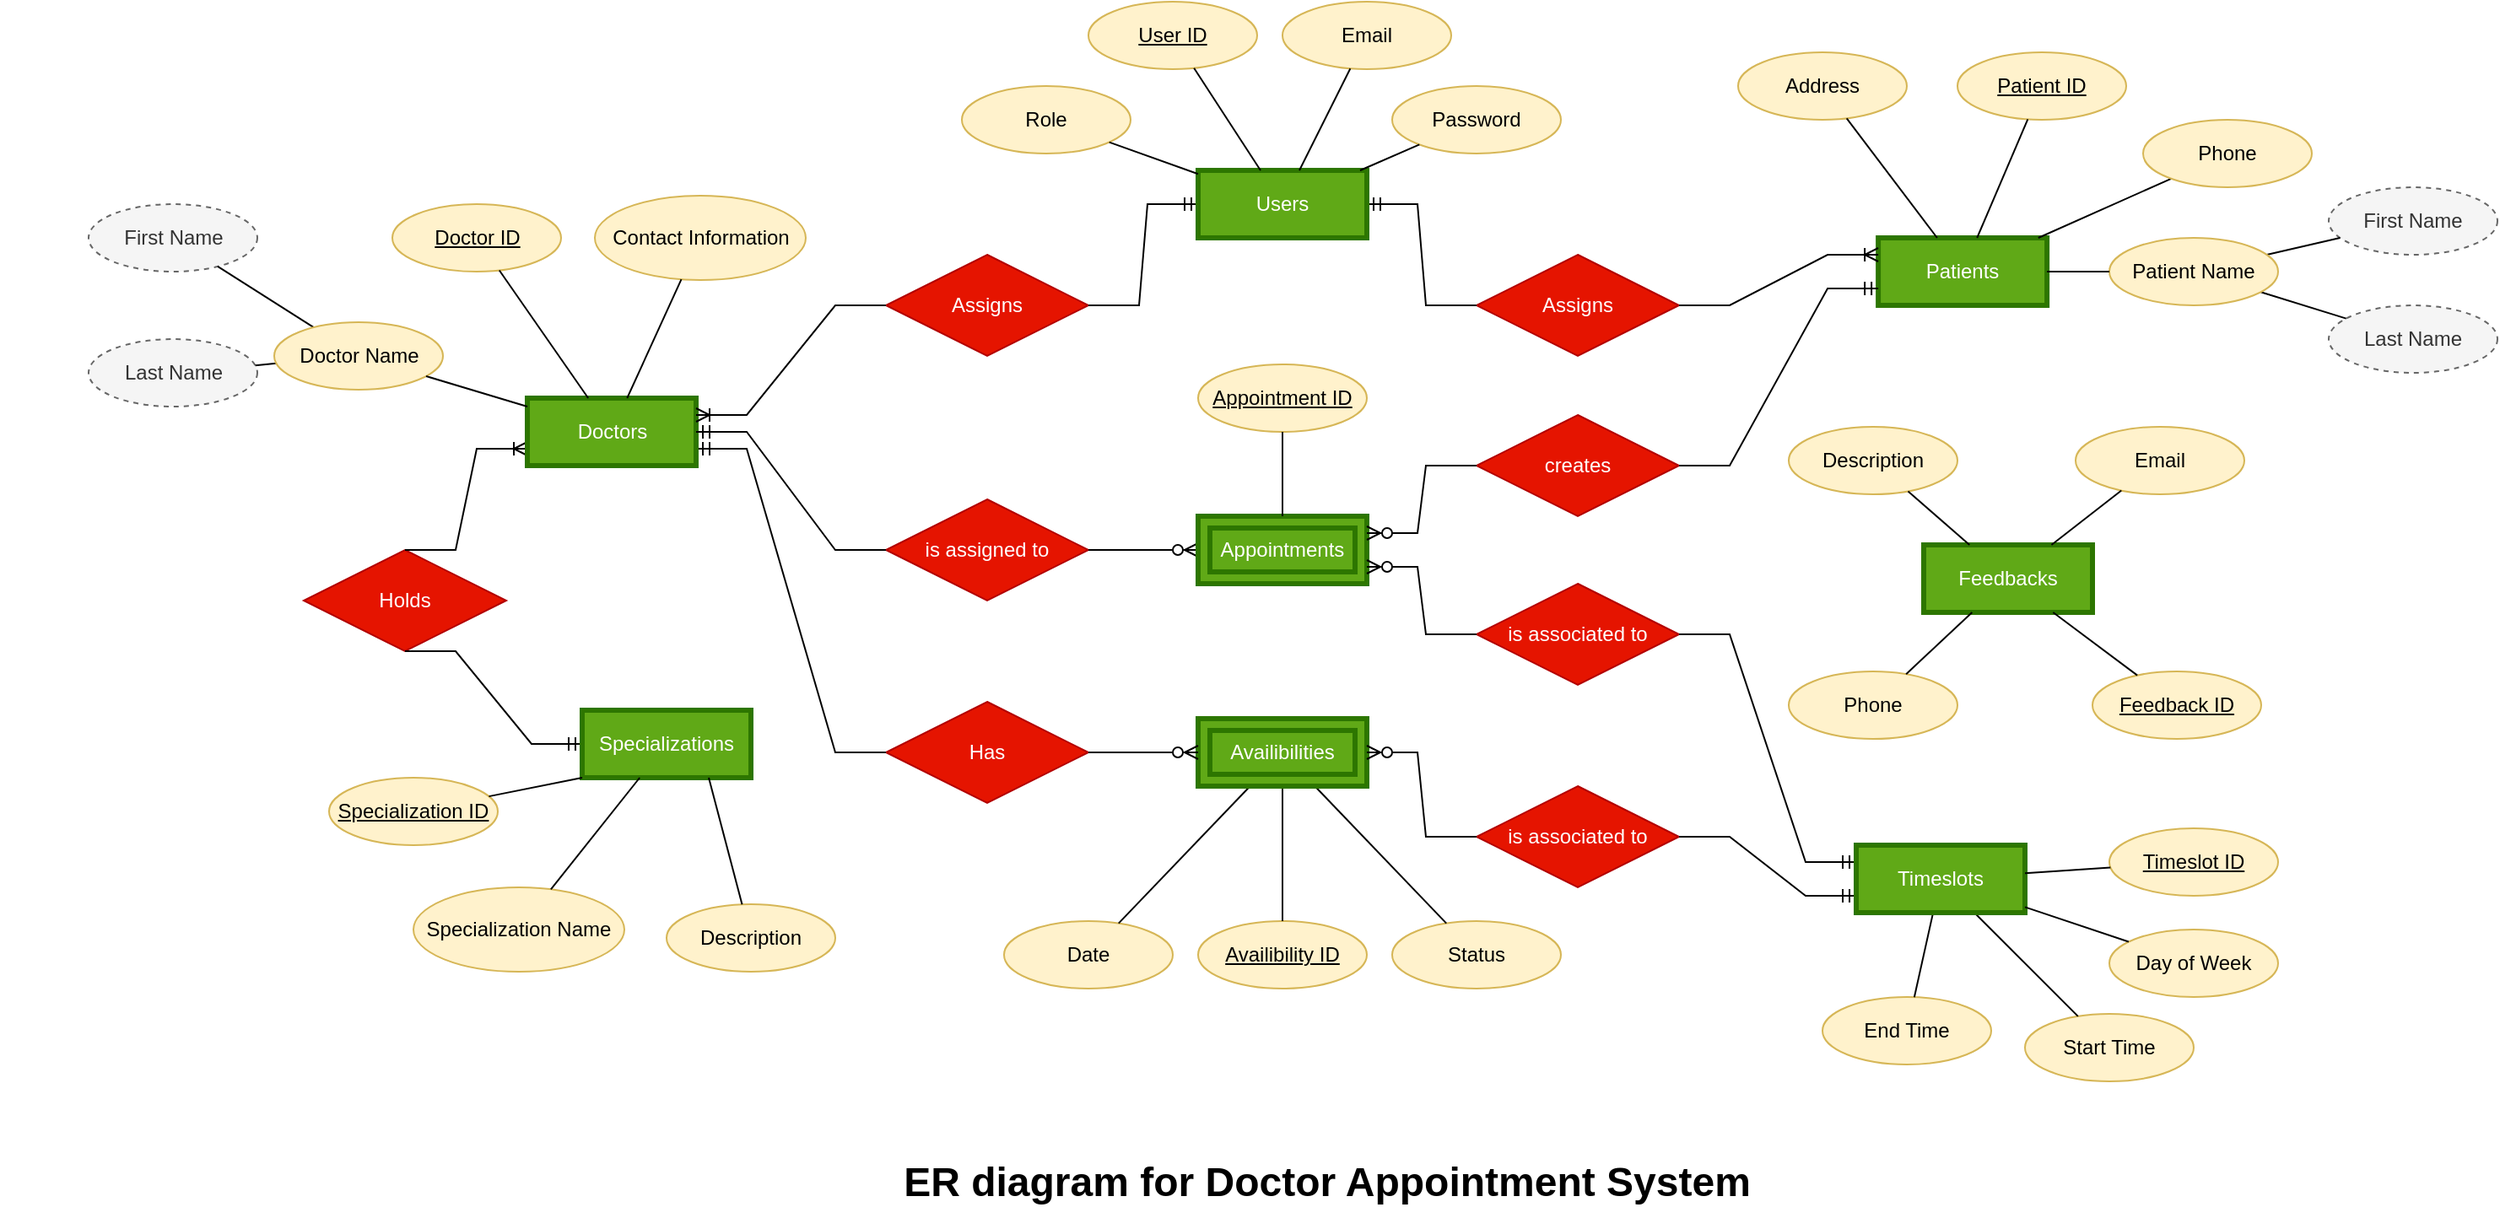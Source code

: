 <mxfile version="22.1.17" type="device">
  <diagram id="R2lEEEUBdFMjLlhIrx00" name="Page-1">
    <mxGraphModel dx="3358" dy="1300" grid="1" gridSize="10" guides="1" tooltips="1" connect="1" arrows="1" fold="1" page="1" pageScale="1" pageWidth="1100" pageHeight="850" math="0" shadow="0" extFonts="Permanent Marker^https://fonts.googleapis.com/css?family=Permanent+Marker">
      <root>
        <mxCell id="0" />
        <mxCell id="1" parent="0" />
        <mxCell id="9rpDdjOB9ZZYko7884jz-30" value="Holds" style="shape=rhombus;perimeter=rhombusPerimeter;whiteSpace=wrap;html=1;align=center;fillColor=#e51400;strokeColor=#B20000;fontColor=#ffffff;" vertex="1" parent="1">
          <mxGeometry y="405" width="120" height="60" as="geometry" />
        </mxCell>
        <mxCell id="9rpDdjOB9ZZYko7884jz-31" value="" style="edgeStyle=entityRelationEdgeStyle;fontSize=12;html=1;endArrow=ERoneToMany;rounded=0;exitX=0.5;exitY=0;exitDx=0;exitDy=0;entryX=0;entryY=0.75;entryDx=0;entryDy=0;" edge="1" parent="1" source="9rpDdjOB9ZZYko7884jz-30" target="9rpDdjOB9ZZYko7884jz-9">
          <mxGeometry width="100" height="100" relative="1" as="geometry">
            <mxPoint x="415" y="385" as="sourcePoint" />
            <mxPoint x="355" y="305" as="targetPoint" />
          </mxGeometry>
        </mxCell>
        <mxCell id="9rpDdjOB9ZZYko7884jz-32" value="" style="edgeStyle=entityRelationEdgeStyle;fontSize=12;html=1;endArrow=ERmandOne;rounded=0;exitX=0.5;exitY=1;exitDx=0;exitDy=0;" edge="1" parent="1" source="9rpDdjOB9ZZYko7884jz-30" target="9rpDdjOB9ZZYko7884jz-11">
          <mxGeometry width="100" height="100" relative="1" as="geometry">
            <mxPoint x="315" y="635" as="sourcePoint" />
            <mxPoint x="255" y="505" as="targetPoint" />
          </mxGeometry>
        </mxCell>
        <mxCell id="9rpDdjOB9ZZYko7884jz-57" value="is assigned to" style="shape=rhombus;perimeter=rhombusPerimeter;whiteSpace=wrap;html=1;align=center;fillColor=#e51400;strokeColor=#B20000;fontColor=#ffffff;" vertex="1" parent="1">
          <mxGeometry x="345" y="375" width="120" height="60" as="geometry" />
        </mxCell>
        <mxCell id="9rpDdjOB9ZZYko7884jz-59" value="" style="edgeStyle=entityRelationEdgeStyle;fontSize=12;html=1;endArrow=ERzeroToMany;endFill=1;rounded=0;" edge="1" parent="1" source="9rpDdjOB9ZZYko7884jz-57" target="9rpDdjOB9ZZYko7884jz-112">
          <mxGeometry width="100" height="100" relative="1" as="geometry">
            <mxPoint x="505" y="545" as="sourcePoint" />
            <mxPoint x="575" y="325" as="targetPoint" />
          </mxGeometry>
        </mxCell>
        <mxCell id="9rpDdjOB9ZZYko7884jz-62" value="" style="group" vertex="1" connectable="0" parent="1">
          <mxGeometry x="515" y="305" width="130" height="120" as="geometry" />
        </mxCell>
        <mxCell id="9rpDdjOB9ZZYko7884jz-112" value="Appointments" style="shape=ext;margin=3;double=1;whiteSpace=wrap;html=1;align=center;fillColor=#60a917;fontColor=#ffffff;strokeColor=#2D7600;strokeWidth=3;" vertex="1" parent="9rpDdjOB9ZZYko7884jz-62">
          <mxGeometry x="15" y="80" width="100" height="40" as="geometry" />
        </mxCell>
        <mxCell id="9rpDdjOB9ZZYko7884jz-51" value="Appointment ID" style="ellipse;whiteSpace=wrap;html=1;align=center;fontStyle=4;fillColor=#fff2cc;strokeColor=#d6b656;" vertex="1" parent="9rpDdjOB9ZZYko7884jz-62">
          <mxGeometry x="15" y="-10" width="100" height="40" as="geometry" />
        </mxCell>
        <mxCell id="9rpDdjOB9ZZYko7884jz-52" value="" style="endArrow=none;html=1;rounded=0;" edge="1" parent="9rpDdjOB9ZZYko7884jz-62" source="9rpDdjOB9ZZYko7884jz-51" target="9rpDdjOB9ZZYko7884jz-112">
          <mxGeometry relative="1" as="geometry">
            <mxPoint x="-180" y="190" as="sourcePoint" />
            <mxPoint x="72.5" y="80" as="targetPoint" />
          </mxGeometry>
        </mxCell>
        <mxCell id="9rpDdjOB9ZZYko7884jz-66" value="creates" style="shape=rhombus;perimeter=rhombusPerimeter;whiteSpace=wrap;html=1;align=center;fillColor=#e51400;strokeColor=#B20000;fontColor=#ffffff;" vertex="1" parent="1">
          <mxGeometry x="695" y="325" width="120" height="60" as="geometry" />
        </mxCell>
        <mxCell id="9rpDdjOB9ZZYko7884jz-67" value="" style="edgeStyle=entityRelationEdgeStyle;fontSize=12;html=1;endArrow=ERzeroToMany;endFill=1;rounded=0;entryX=1;entryY=0.25;entryDx=0;entryDy=0;" edge="1" parent="1" source="9rpDdjOB9ZZYko7884jz-66" target="9rpDdjOB9ZZYko7884jz-112">
          <mxGeometry width="100" height="100" relative="1" as="geometry">
            <mxPoint x="755" y="485" as="sourcePoint" />
            <mxPoint x="675" y="325" as="targetPoint" />
          </mxGeometry>
        </mxCell>
        <mxCell id="9rpDdjOB9ZZYko7884jz-69" value="is associated to" style="shape=rhombus;perimeter=rhombusPerimeter;whiteSpace=wrap;html=1;align=center;fillColor=#e51400;strokeColor=#B20000;fontColor=#ffffff;" vertex="1" parent="1">
          <mxGeometry x="695" y="425" width="120" height="60" as="geometry" />
        </mxCell>
        <mxCell id="9rpDdjOB9ZZYko7884jz-71" value="" style="edgeStyle=entityRelationEdgeStyle;fontSize=12;html=1;endArrow=ERzeroToMany;endFill=1;rounded=0;entryX=1;entryY=0.75;entryDx=0;entryDy=0;" edge="1" parent="1" source="9rpDdjOB9ZZYko7884jz-69" target="9rpDdjOB9ZZYko7884jz-112">
          <mxGeometry width="100" height="100" relative="1" as="geometry">
            <mxPoint x="515" y="535" as="sourcePoint" />
            <mxPoint x="675" y="345" as="targetPoint" />
          </mxGeometry>
        </mxCell>
        <mxCell id="9rpDdjOB9ZZYko7884jz-82" value="" style="edgeStyle=entityRelationEdgeStyle;fontSize=12;html=1;endArrow=ERmandOne;rounded=0;entryX=0;entryY=0.25;entryDx=0;entryDy=0;" edge="1" parent="1" source="9rpDdjOB9ZZYko7884jz-69" target="9rpDdjOB9ZZYko7884jz-14">
          <mxGeometry width="100" height="100" relative="1" as="geometry">
            <mxPoint x="665" y="685" as="sourcePoint" />
            <mxPoint x="765" y="585" as="targetPoint" />
          </mxGeometry>
        </mxCell>
        <mxCell id="9rpDdjOB9ZZYko7884jz-83" value="is associated to" style="shape=rhombus;perimeter=rhombusPerimeter;whiteSpace=wrap;html=1;align=center;fillColor=#e51400;strokeColor=#B20000;fontColor=#ffffff;" vertex="1" parent="1">
          <mxGeometry x="695" y="545" width="120" height="60" as="geometry" />
        </mxCell>
        <mxCell id="9rpDdjOB9ZZYko7884jz-85" value="" style="edgeStyle=entityRelationEdgeStyle;fontSize=12;html=1;endArrow=ERmandOne;rounded=0;entryX=0;entryY=0.75;entryDx=0;entryDy=0;" edge="1" parent="1" source="9rpDdjOB9ZZYko7884jz-83" target="9rpDdjOB9ZZYko7884jz-14">
          <mxGeometry width="100" height="100" relative="1" as="geometry">
            <mxPoint x="755" y="745" as="sourcePoint" />
            <mxPoint x="855" y="645" as="targetPoint" />
          </mxGeometry>
        </mxCell>
        <mxCell id="9rpDdjOB9ZZYko7884jz-95" value="Has" style="shape=rhombus;perimeter=rhombusPerimeter;whiteSpace=wrap;html=1;align=center;fillColor=#e51400;strokeColor=#B20000;fontColor=#ffffff;" vertex="1" parent="1">
          <mxGeometry x="345" y="495" width="120" height="60" as="geometry" />
        </mxCell>
        <mxCell id="9rpDdjOB9ZZYko7884jz-96" value="" style="edgeStyle=entityRelationEdgeStyle;fontSize=12;html=1;endArrow=ERmandOne;rounded=0;entryX=1;entryY=0.75;entryDx=0;entryDy=0;" edge="1" parent="1" source="9rpDdjOB9ZZYko7884jz-95" target="9rpDdjOB9ZZYko7884jz-9">
          <mxGeometry width="100" height="100" relative="1" as="geometry">
            <mxPoint x="215" y="525" as="sourcePoint" />
            <mxPoint x="315" y="425" as="targetPoint" />
          </mxGeometry>
        </mxCell>
        <mxCell id="9rpDdjOB9ZZYko7884jz-121" value="" style="group" vertex="1" connectable="0" parent="1">
          <mxGeometry x="-180" y="195" width="477.5" height="170" as="geometry" />
        </mxCell>
        <mxCell id="9rpDdjOB9ZZYko7884jz-98" value="First Name" style="ellipse;whiteSpace=wrap;html=1;align=center;dashed=1;fillColor=#f5f5f5;strokeColor=#666666;fontColor=#333333;" vertex="1" parent="9rpDdjOB9ZZYko7884jz-121">
          <mxGeometry x="52.5" y="5" width="100" height="40" as="geometry" />
        </mxCell>
        <mxCell id="9rpDdjOB9ZZYko7884jz-99" value="Last Name" style="ellipse;whiteSpace=wrap;html=1;align=center;dashed=1;fillColor=#f5f5f5;strokeColor=#666666;fontColor=#333333;" vertex="1" parent="9rpDdjOB9ZZYko7884jz-121">
          <mxGeometry x="52.5" y="85" width="100" height="40" as="geometry" />
        </mxCell>
        <mxCell id="9rpDdjOB9ZZYko7884jz-100" value="" style="endArrow=none;html=1;rounded=0;" edge="1" parent="9rpDdjOB9ZZYko7884jz-121" source="9rpDdjOB9ZZYko7884jz-99" target="9rpDdjOB9ZZYko7884jz-17">
          <mxGeometry relative="1" as="geometry">
            <mxPoint x="20" y="230" as="sourcePoint" />
            <mxPoint x="180" y="230" as="targetPoint" />
          </mxGeometry>
        </mxCell>
        <mxCell id="9rpDdjOB9ZZYko7884jz-101" value="" style="endArrow=none;html=1;rounded=0;" edge="1" parent="9rpDdjOB9ZZYko7884jz-121" source="9rpDdjOB9ZZYko7884jz-98" target="9rpDdjOB9ZZYko7884jz-17">
          <mxGeometry relative="1" as="geometry">
            <mxPoint x="20" y="260" as="sourcePoint" />
            <mxPoint x="180" y="260" as="targetPoint" />
          </mxGeometry>
        </mxCell>
        <mxCell id="9rpDdjOB9ZZYko7884jz-9" value="Doctors" style="whiteSpace=wrap;html=1;align=center;fillColor=#60a917;strokeColor=#2D7600;fontColor=#ffffff;strokeWidth=3;perimeterSpacing=0;glass=0;rounded=0;shadow=0;" vertex="1" parent="9rpDdjOB9ZZYko7884jz-121">
          <mxGeometry x="312.5" y="120" width="100" height="40" as="geometry" />
        </mxCell>
        <mxCell id="9rpDdjOB9ZZYko7884jz-16" value="Doctor ID" style="ellipse;whiteSpace=wrap;html=1;align=center;fontStyle=4;fillColor=#fff2cc;strokeColor=#d6b656;" vertex="1" parent="9rpDdjOB9ZZYko7884jz-121">
          <mxGeometry x="232.5" y="5" width="100" height="40" as="geometry" />
        </mxCell>
        <mxCell id="9rpDdjOB9ZZYko7884jz-17" value="Doctor Name" style="ellipse;whiteSpace=wrap;html=1;align=center;fillColor=#fff2cc;strokeColor=#d6b656;" vertex="1" parent="9rpDdjOB9ZZYko7884jz-121">
          <mxGeometry x="162.5" y="75" width="100" height="40" as="geometry" />
        </mxCell>
        <mxCell id="9rpDdjOB9ZZYko7884jz-18" value="Contact Information" style="ellipse;whiteSpace=wrap;html=1;align=center;fillColor=#fff2cc;strokeColor=#d6b656;" vertex="1" parent="9rpDdjOB9ZZYko7884jz-121">
          <mxGeometry x="352.5" width="125" height="50" as="geometry" />
        </mxCell>
        <mxCell id="9rpDdjOB9ZZYko7884jz-38" value="" style="endArrow=none;html=1;rounded=0;" edge="1" parent="9rpDdjOB9ZZYko7884jz-121" source="9rpDdjOB9ZZYko7884jz-9" target="9rpDdjOB9ZZYko7884jz-16">
          <mxGeometry relative="1" as="geometry">
            <mxPoint x="352.5" y="90" as="sourcePoint" />
            <mxPoint x="512.5" y="90" as="targetPoint" />
          </mxGeometry>
        </mxCell>
        <mxCell id="9rpDdjOB9ZZYko7884jz-39" value="" style="endArrow=none;html=1;rounded=0;" edge="1" parent="9rpDdjOB9ZZYko7884jz-121" source="9rpDdjOB9ZZYko7884jz-9" target="9rpDdjOB9ZZYko7884jz-18">
          <mxGeometry relative="1" as="geometry">
            <mxPoint x="412.5" y="100" as="sourcePoint" />
            <mxPoint x="572.5" y="100" as="targetPoint" />
          </mxGeometry>
        </mxCell>
        <mxCell id="9rpDdjOB9ZZYko7884jz-42" value="" style="endArrow=none;html=1;rounded=0;" edge="1" parent="9rpDdjOB9ZZYko7884jz-121" source="9rpDdjOB9ZZYko7884jz-17" target="9rpDdjOB9ZZYko7884jz-9">
          <mxGeometry relative="1" as="geometry">
            <mxPoint x="282.5" y="240" as="sourcePoint" />
            <mxPoint x="442.5" y="240" as="targetPoint" />
          </mxGeometry>
        </mxCell>
        <mxCell id="9rpDdjOB9ZZYko7884jz-58" value="" style="edgeStyle=entityRelationEdgeStyle;fontSize=12;html=1;endArrow=ERmandOne;rounded=0;entryX=1;entryY=0.5;entryDx=0;entryDy=0;" edge="1" parent="1" source="9rpDdjOB9ZZYko7884jz-57" target="9rpDdjOB9ZZYko7884jz-9">
          <mxGeometry width="100" height="100" relative="1" as="geometry">
            <mxPoint x="680" y="275" as="sourcePoint" />
            <mxPoint x="555" y="275" as="targetPoint" />
          </mxGeometry>
        </mxCell>
        <mxCell id="9rpDdjOB9ZZYko7884jz-122" value="" style="group" vertex="1" connectable="0" parent="1">
          <mxGeometry x="15" y="500" width="300" height="155" as="geometry" />
        </mxCell>
        <mxCell id="9rpDdjOB9ZZYko7884jz-11" value="Specializations" style="whiteSpace=wrap;html=1;align=center;fillColor=#60a917;fontColor=#ffffff;strokeColor=#2D7600;strokeWidth=3;" vertex="1" parent="9rpDdjOB9ZZYko7884jz-122">
          <mxGeometry x="150" width="100" height="40" as="geometry" />
        </mxCell>
        <mxCell id="9rpDdjOB9ZZYko7884jz-20" value="Specialization ID" style="ellipse;whiteSpace=wrap;html=1;align=center;fontStyle=4;fillColor=#fff2cc;strokeColor=#d6b656;" vertex="1" parent="9rpDdjOB9ZZYko7884jz-122">
          <mxGeometry y="40" width="100" height="40" as="geometry" />
        </mxCell>
        <mxCell id="9rpDdjOB9ZZYko7884jz-21" value="Specialization Name" style="ellipse;whiteSpace=wrap;html=1;align=center;fillColor=#fff2cc;strokeColor=#d6b656;" vertex="1" parent="9rpDdjOB9ZZYko7884jz-122">
          <mxGeometry x="50" y="105" width="125" height="50" as="geometry" />
        </mxCell>
        <mxCell id="9rpDdjOB9ZZYko7884jz-22" value="Description" style="ellipse;whiteSpace=wrap;html=1;align=center;fillColor=#fff2cc;strokeColor=#d6b656;" vertex="1" parent="9rpDdjOB9ZZYko7884jz-122">
          <mxGeometry x="200" y="115" width="100" height="40" as="geometry" />
        </mxCell>
        <mxCell id="9rpDdjOB9ZZYko7884jz-33" value="" style="endArrow=none;html=1;rounded=0;entryX=0;entryY=1;entryDx=0;entryDy=0;" edge="1" parent="9rpDdjOB9ZZYko7884jz-122" source="9rpDdjOB9ZZYko7884jz-20" target="9rpDdjOB9ZZYko7884jz-11">
          <mxGeometry relative="1" as="geometry">
            <mxPoint x="-20" y="-60" as="sourcePoint" />
            <mxPoint x="140" y="-60" as="targetPoint" />
          </mxGeometry>
        </mxCell>
        <mxCell id="9rpDdjOB9ZZYko7884jz-34" value="" style="endArrow=none;html=1;rounded=0;" edge="1" parent="9rpDdjOB9ZZYko7884jz-122" source="9rpDdjOB9ZZYko7884jz-11" target="9rpDdjOB9ZZYko7884jz-21">
          <mxGeometry relative="1" as="geometry">
            <mxPoint x="180" y="70" as="sourcePoint" />
            <mxPoint x="340" y="70" as="targetPoint" />
          </mxGeometry>
        </mxCell>
        <mxCell id="9rpDdjOB9ZZYko7884jz-36" value="" style="endArrow=none;html=1;rounded=0;exitX=0.75;exitY=1;exitDx=0;exitDy=0;" edge="1" parent="9rpDdjOB9ZZYko7884jz-122" source="9rpDdjOB9ZZYko7884jz-11" target="9rpDdjOB9ZZYko7884jz-22">
          <mxGeometry relative="1" as="geometry">
            <mxPoint x="250" y="80" as="sourcePoint" />
            <mxPoint x="410" y="80" as="targetPoint" />
          </mxGeometry>
        </mxCell>
        <mxCell id="9rpDdjOB9ZZYko7884jz-123" value="" style="group" vertex="1" connectable="0" parent="1">
          <mxGeometry x="415" y="505" width="330" height="160" as="geometry" />
        </mxCell>
        <mxCell id="9rpDdjOB9ZZYko7884jz-119" value="" style="group" vertex="1" connectable="0" parent="9rpDdjOB9ZZYko7884jz-123">
          <mxGeometry width="330" height="160" as="geometry" />
        </mxCell>
        <mxCell id="9rpDdjOB9ZZYko7884jz-86" value="Availibility ID" style="ellipse;whiteSpace=wrap;html=1;align=center;fontStyle=4;fillColor=#fff2cc;strokeColor=#d6b656;" vertex="1" parent="9rpDdjOB9ZZYko7884jz-119">
          <mxGeometry x="115" y="120" width="100" height="40" as="geometry" />
        </mxCell>
        <mxCell id="9rpDdjOB9ZZYko7884jz-87" value="Date" style="ellipse;whiteSpace=wrap;html=1;align=center;fillColor=#fff2cc;strokeColor=#d6b656;" vertex="1" parent="9rpDdjOB9ZZYko7884jz-119">
          <mxGeometry y="120" width="100" height="40" as="geometry" />
        </mxCell>
        <mxCell id="9rpDdjOB9ZZYko7884jz-88" value="Status" style="ellipse;whiteSpace=wrap;html=1;align=center;fillColor=#fff2cc;strokeColor=#d6b656;" vertex="1" parent="9rpDdjOB9ZZYko7884jz-119">
          <mxGeometry x="230" y="120" width="100" height="40" as="geometry" />
        </mxCell>
        <mxCell id="9rpDdjOB9ZZYko7884jz-90" value="" style="endArrow=none;html=1;rounded=0;" edge="1" parent="9rpDdjOB9ZZYko7884jz-119" source="9rpDdjOB9ZZYko7884jz-110" target="9rpDdjOB9ZZYko7884jz-86">
          <mxGeometry relative="1" as="geometry">
            <mxPoint x="165" y="140" as="sourcePoint" />
            <mxPoint x="90" y="230" as="targetPoint" />
          </mxGeometry>
        </mxCell>
        <mxCell id="9rpDdjOB9ZZYko7884jz-91" value="" style="endArrow=none;html=1;rounded=0;" edge="1" parent="9rpDdjOB9ZZYko7884jz-119" source="9rpDdjOB9ZZYko7884jz-110" target="9rpDdjOB9ZZYko7884jz-87">
          <mxGeometry relative="1" as="geometry">
            <mxPoint x="147.308" y="140" as="sourcePoint" />
            <mxPoint x="130" y="240" as="targetPoint" />
          </mxGeometry>
        </mxCell>
        <mxCell id="9rpDdjOB9ZZYko7884jz-92" value="" style="endArrow=none;html=1;rounded=0;" edge="1" parent="9rpDdjOB9ZZYko7884jz-119" source="9rpDdjOB9ZZYko7884jz-110" target="9rpDdjOB9ZZYko7884jz-88">
          <mxGeometry relative="1" as="geometry">
            <mxPoint x="182.692" y="140" as="sourcePoint" />
            <mxPoint x="110" y="230" as="targetPoint" />
          </mxGeometry>
        </mxCell>
        <mxCell id="9rpDdjOB9ZZYko7884jz-110" value="Availibilities" style="shape=ext;margin=3;double=1;whiteSpace=wrap;html=1;align=center;fillColor=#60a917;fontColor=#ffffff;strokeColor=#2D7600;strokeWidth=3;" vertex="1" parent="9rpDdjOB9ZZYko7884jz-119">
          <mxGeometry x="115" width="100" height="40" as="geometry" />
        </mxCell>
        <mxCell id="9rpDdjOB9ZZYko7884jz-89" value="" style="edgeStyle=entityRelationEdgeStyle;fontSize=12;html=1;endArrow=ERzeroToMany;endFill=1;rounded=0;" edge="1" parent="9rpDdjOB9ZZYko7884jz-123" source="9rpDdjOB9ZZYko7884jz-83" target="9rpDdjOB9ZZYko7884jz-110">
          <mxGeometry width="100" height="100" relative="1" as="geometry">
            <mxPoint x="137.5" y="-170" as="sourcePoint" />
            <mxPoint x="-57.5" y="-170" as="targetPoint" />
          </mxGeometry>
        </mxCell>
        <mxCell id="9rpDdjOB9ZZYko7884jz-97" value="" style="edgeStyle=entityRelationEdgeStyle;fontSize=12;html=1;endArrow=ERzeroToMany;endFill=1;rounded=0;" edge="1" parent="1" source="9rpDdjOB9ZZYko7884jz-95" target="9rpDdjOB9ZZYko7884jz-110">
          <mxGeometry width="100" height="100" relative="1" as="geometry">
            <mxPoint x="135" y="275" as="sourcePoint" />
            <mxPoint x="220" y="265" as="targetPoint" />
          </mxGeometry>
        </mxCell>
        <mxCell id="9rpDdjOB9ZZYko7884jz-124" value="" style="group" vertex="1" connectable="0" parent="1">
          <mxGeometry x="900" y="580" width="300" height="190" as="geometry" />
        </mxCell>
        <mxCell id="9rpDdjOB9ZZYko7884jz-75" value="End Time" style="ellipse;whiteSpace=wrap;html=1;align=center;fillColor=#fff2cc;strokeColor=#d6b656;" vertex="1" parent="9rpDdjOB9ZZYko7884jz-124">
          <mxGeometry y="90" width="100" height="40" as="geometry" />
        </mxCell>
        <mxCell id="9rpDdjOB9ZZYko7884jz-77" value="" style="endArrow=none;html=1;rounded=0;" edge="1" parent="9rpDdjOB9ZZYko7884jz-124" source="9rpDdjOB9ZZYko7884jz-14" target="9rpDdjOB9ZZYko7884jz-75">
          <mxGeometry relative="1" as="geometry">
            <mxPoint x="-60" y="70" as="sourcePoint" />
            <mxPoint x="100" y="70" as="targetPoint" />
          </mxGeometry>
        </mxCell>
        <mxCell id="9rpDdjOB9ZZYko7884jz-74" value="Start Time" style="ellipse;whiteSpace=wrap;html=1;align=center;fillColor=#fff2cc;strokeColor=#d6b656;" vertex="1" parent="9rpDdjOB9ZZYko7884jz-124">
          <mxGeometry x="120" y="100" width="100" height="40" as="geometry" />
        </mxCell>
        <mxCell id="9rpDdjOB9ZZYko7884jz-78" value="" style="endArrow=none;html=1;rounded=0;" edge="1" parent="9rpDdjOB9ZZYko7884jz-124" source="9rpDdjOB9ZZYko7884jz-14" target="9rpDdjOB9ZZYko7884jz-74">
          <mxGeometry relative="1" as="geometry">
            <mxPoint x="-230" y="110" as="sourcePoint" />
            <mxPoint x="-70" y="110" as="targetPoint" />
          </mxGeometry>
        </mxCell>
        <mxCell id="9rpDdjOB9ZZYko7884jz-14" value="Timeslots" style="whiteSpace=wrap;html=1;align=center;fillColor=#60a917;fontColor=#ffffff;strokeColor=#2D7600;strokeWidth=3;perimeterSpacing=0;glass=0;rounded=0;shadow=0;" vertex="1" parent="9rpDdjOB9ZZYko7884jz-124">
          <mxGeometry x="20" width="100" height="40" as="geometry" />
        </mxCell>
        <mxCell id="9rpDdjOB9ZZYko7884jz-73" value="Timeslot ID" style="ellipse;whiteSpace=wrap;html=1;align=center;fontStyle=4;fillColor=#fff2cc;strokeColor=#d6b656;" vertex="1" parent="9rpDdjOB9ZZYko7884jz-124">
          <mxGeometry x="170" y="-10" width="100" height="40" as="geometry" />
        </mxCell>
        <mxCell id="9rpDdjOB9ZZYko7884jz-76" value="Day of Week" style="ellipse;whiteSpace=wrap;html=1;align=center;fillColor=#fff2cc;strokeColor=#d6b656;" vertex="1" parent="9rpDdjOB9ZZYko7884jz-124">
          <mxGeometry x="170" y="50" width="100" height="40" as="geometry" />
        </mxCell>
        <mxCell id="9rpDdjOB9ZZYko7884jz-79" value="" style="endArrow=none;html=1;rounded=0;" edge="1" parent="9rpDdjOB9ZZYko7884jz-124" source="9rpDdjOB9ZZYko7884jz-76" target="9rpDdjOB9ZZYko7884jz-14">
          <mxGeometry relative="1" as="geometry">
            <mxPoint x="-200" y="100" as="sourcePoint" />
            <mxPoint x="-40" y="100" as="targetPoint" />
          </mxGeometry>
        </mxCell>
        <mxCell id="9rpDdjOB9ZZYko7884jz-80" value="" style="endArrow=none;html=1;rounded=0;" edge="1" parent="9rpDdjOB9ZZYko7884jz-124" source="9rpDdjOB9ZZYko7884jz-14" target="9rpDdjOB9ZZYko7884jz-73">
          <mxGeometry relative="1" as="geometry">
            <mxPoint x="-190" y="130" as="sourcePoint" />
            <mxPoint x="-30" y="130" as="targetPoint" />
          </mxGeometry>
        </mxCell>
        <mxCell id="9rpDdjOB9ZZYko7884jz-187" style="edgeStyle=orthogonalEdgeStyle;rounded=0;orthogonalLoop=1;jettySize=auto;html=1;exitX=0.5;exitY=1;exitDx=0;exitDy=0;" edge="1" parent="9rpDdjOB9ZZYko7884jz-124" source="9rpDdjOB9ZZYko7884jz-74" target="9rpDdjOB9ZZYko7884jz-74">
          <mxGeometry relative="1" as="geometry" />
        </mxCell>
        <mxCell id="9rpDdjOB9ZZYko7884jz-125" value="" style="group" vertex="1" connectable="0" parent="1">
          <mxGeometry x="850" y="110" width="450" height="230" as="geometry" />
        </mxCell>
        <mxCell id="9rpDdjOB9ZZYko7884jz-105" value="First Name" style="ellipse;whiteSpace=wrap;html=1;align=center;dashed=1;fillColor=#f5f5f5;fontColor=#333333;strokeColor=#666666;" vertex="1" parent="9rpDdjOB9ZZYko7884jz-125">
          <mxGeometry x="350" y="80" width="100" height="40" as="geometry" />
        </mxCell>
        <mxCell id="9rpDdjOB9ZZYko7884jz-106" value="Last Name" style="ellipse;whiteSpace=wrap;html=1;align=center;dashed=1;fillColor=#f5f5f5;fontColor=#333333;strokeColor=#666666;" vertex="1" parent="9rpDdjOB9ZZYko7884jz-125">
          <mxGeometry x="350" y="150" width="100" height="40" as="geometry" />
        </mxCell>
        <mxCell id="9rpDdjOB9ZZYko7884jz-107" value="" style="endArrow=none;html=1;rounded=0;" edge="1" parent="9rpDdjOB9ZZYko7884jz-125" source="9rpDdjOB9ZZYko7884jz-103" target="9rpDdjOB9ZZYko7884jz-106">
          <mxGeometry relative="1" as="geometry">
            <mxPoint x="380" y="260" as="sourcePoint" />
            <mxPoint x="540" y="260" as="targetPoint" />
          </mxGeometry>
        </mxCell>
        <mxCell id="9rpDdjOB9ZZYko7884jz-108" value="" style="endArrow=none;html=1;rounded=0;" edge="1" parent="9rpDdjOB9ZZYko7884jz-125" source="9rpDdjOB9ZZYko7884jz-103" target="9rpDdjOB9ZZYko7884jz-105">
          <mxGeometry relative="1" as="geometry">
            <mxPoint x="380" y="260" as="sourcePoint" />
            <mxPoint x="540" y="260" as="targetPoint" />
          </mxGeometry>
        </mxCell>
        <mxCell id="9rpDdjOB9ZZYko7884jz-10" value="Patients" style="whiteSpace=wrap;html=1;align=center;fillColor=#60a917;fontColor=#ffffff;strokeColor=#2D7600;strokeWidth=3;perimeterSpacing=0;glass=0;rounded=0;shadow=0;" vertex="1" parent="9rpDdjOB9ZZYko7884jz-125">
          <mxGeometry x="83.05" y="110" width="100" height="40" as="geometry" />
        </mxCell>
        <mxCell id="9rpDdjOB9ZZYko7884jz-24" value="Patient ID" style="ellipse;whiteSpace=wrap;html=1;align=center;fontStyle=4;fillColor=#fff2cc;strokeColor=#d6b656;" vertex="1" parent="9rpDdjOB9ZZYko7884jz-125">
          <mxGeometry x="130" width="100" height="40" as="geometry" />
        </mxCell>
        <mxCell id="9rpDdjOB9ZZYko7884jz-26" value="Address" style="ellipse;whiteSpace=wrap;html=1;align=center;fillColor=#fff2cc;strokeColor=#d6b656;" vertex="1" parent="9rpDdjOB9ZZYko7884jz-125">
          <mxGeometry width="100" height="40" as="geometry" />
        </mxCell>
        <mxCell id="9rpDdjOB9ZZYko7884jz-43" value="" style="endArrow=none;html=1;rounded=0;" edge="1" parent="9rpDdjOB9ZZYko7884jz-125" source="9rpDdjOB9ZZYko7884jz-26" target="9rpDdjOB9ZZYko7884jz-10">
          <mxGeometry relative="1" as="geometry">
            <mxPoint x="0.003" y="46.845" as="sourcePoint" />
            <mxPoint x="-6.95" y="190" as="targetPoint" />
          </mxGeometry>
        </mxCell>
        <mxCell id="9rpDdjOB9ZZYko7884jz-45" value="" style="endArrow=none;html=1;rounded=0;" edge="1" parent="9rpDdjOB9ZZYko7884jz-125" source="9rpDdjOB9ZZYko7884jz-116" target="9rpDdjOB9ZZYko7884jz-10">
          <mxGeometry relative="1" as="geometry">
            <mxPoint x="238.994" y="75.69" as="sourcePoint" />
            <mxPoint x="183.05" y="200" as="targetPoint" />
          </mxGeometry>
        </mxCell>
        <mxCell id="9rpDdjOB9ZZYko7884jz-46" value="" style="endArrow=none;html=1;rounded=0;" edge="1" parent="9rpDdjOB9ZZYko7884jz-125" source="9rpDdjOB9ZZYko7884jz-10" target="9rpDdjOB9ZZYko7884jz-24">
          <mxGeometry relative="1" as="geometry">
            <mxPoint x="-26.95" y="230" as="sourcePoint" />
            <mxPoint x="133.05" y="230" as="targetPoint" />
          </mxGeometry>
        </mxCell>
        <mxCell id="9rpDdjOB9ZZYko7884jz-103" value="Patient Name" style="ellipse;whiteSpace=wrap;html=1;align=center;fillColor=#fff2cc;strokeColor=#d6b656;" vertex="1" parent="9rpDdjOB9ZZYko7884jz-125">
          <mxGeometry x="220" y="110" width="100" height="40" as="geometry" />
        </mxCell>
        <mxCell id="9rpDdjOB9ZZYko7884jz-104" value="" style="endArrow=none;html=1;rounded=0;" edge="1" parent="9rpDdjOB9ZZYko7884jz-125" source="9rpDdjOB9ZZYko7884jz-10" target="9rpDdjOB9ZZYko7884jz-103">
          <mxGeometry relative="1" as="geometry">
            <mxPoint x="20" y="220" as="sourcePoint" />
            <mxPoint x="180" y="220" as="targetPoint" />
          </mxGeometry>
        </mxCell>
        <mxCell id="9rpDdjOB9ZZYko7884jz-116" value="Phone" style="ellipse;whiteSpace=wrap;html=1;align=center;fillColor=#fff2cc;strokeColor=#d6b656;" vertex="1" parent="9rpDdjOB9ZZYko7884jz-125">
          <mxGeometry x="240" y="40" width="100" height="40" as="geometry" />
        </mxCell>
        <mxCell id="9rpDdjOB9ZZYko7884jz-68" value="" style="edgeStyle=entityRelationEdgeStyle;fontSize=12;html=1;endArrow=ERmandOne;rounded=0;entryX=0;entryY=0.75;entryDx=0;entryDy=0;" edge="1" parent="1" source="9rpDdjOB9ZZYko7884jz-66" target="9rpDdjOB9ZZYko7884jz-10">
          <mxGeometry width="100" height="100" relative="1" as="geometry">
            <mxPoint x="-515" y="465" as="sourcePoint" />
            <mxPoint x="-415" y="365" as="targetPoint" />
          </mxGeometry>
        </mxCell>
        <mxCell id="9rpDdjOB9ZZYko7884jz-161" value="Assigns" style="shape=rhombus;perimeter=rhombusPerimeter;whiteSpace=wrap;html=1;align=center;fillColor=#e51400;strokeColor=#B20000;fontColor=#ffffff;" vertex="1" parent="1">
          <mxGeometry x="345" y="230" width="120" height="60" as="geometry" />
        </mxCell>
        <mxCell id="9rpDdjOB9ZZYko7884jz-162" value="Assigns" style="shape=rhombus;perimeter=rhombusPerimeter;whiteSpace=wrap;html=1;align=center;fillColor=#e51400;strokeColor=#B20000;fontColor=#ffffff;" vertex="1" parent="1">
          <mxGeometry x="695" y="230" width="120" height="60" as="geometry" />
        </mxCell>
        <mxCell id="9rpDdjOB9ZZYko7884jz-163" value="" style="edgeStyle=entityRelationEdgeStyle;fontSize=12;html=1;endArrow=ERoneToMany;rounded=0;entryX=0;entryY=0.25;entryDx=0;entryDy=0;" edge="1" parent="1" source="9rpDdjOB9ZZYko7884jz-162" target="9rpDdjOB9ZZYko7884jz-10">
          <mxGeometry width="100" height="100" relative="1" as="geometry">
            <mxPoint x="450" y="320" as="sourcePoint" />
            <mxPoint x="550" y="220" as="targetPoint" />
          </mxGeometry>
        </mxCell>
        <mxCell id="9rpDdjOB9ZZYko7884jz-164" value="" style="edgeStyle=entityRelationEdgeStyle;fontSize=12;html=1;endArrow=ERmandOne;rounded=0;exitX=0;exitY=0.5;exitDx=0;exitDy=0;" edge="1" parent="1" source="9rpDdjOB9ZZYko7884jz-162" target="9rpDdjOB9ZZYko7884jz-144">
          <mxGeometry width="100" height="100" relative="1" as="geometry">
            <mxPoint x="480" y="310" as="sourcePoint" />
            <mxPoint x="580" y="210" as="targetPoint" />
          </mxGeometry>
        </mxCell>
        <mxCell id="9rpDdjOB9ZZYko7884jz-165" value="" style="edgeStyle=entityRelationEdgeStyle;fontSize=12;html=1;endArrow=ERoneToMany;rounded=0;entryX=1;entryY=0.25;entryDx=0;entryDy=0;" edge="1" parent="1" source="9rpDdjOB9ZZYko7884jz-161" target="9rpDdjOB9ZZYko7884jz-9">
          <mxGeometry width="100" height="100" relative="1" as="geometry">
            <mxPoint x="440" y="350" as="sourcePoint" />
            <mxPoint x="260" y="290" as="targetPoint" />
            <Array as="points">
              <mxPoint x="310" y="310" />
            </Array>
          </mxGeometry>
        </mxCell>
        <mxCell id="9rpDdjOB9ZZYko7884jz-166" value="" style="edgeStyle=entityRelationEdgeStyle;fontSize=12;html=1;endArrow=ERmandOne;rounded=0;" edge="1" parent="1" source="9rpDdjOB9ZZYko7884jz-161" target="9rpDdjOB9ZZYko7884jz-144">
          <mxGeometry width="100" height="100" relative="1" as="geometry">
            <mxPoint x="470" y="300" as="sourcePoint" />
            <mxPoint x="570" y="200" as="targetPoint" />
          </mxGeometry>
        </mxCell>
        <mxCell id="9rpDdjOB9ZZYko7884jz-167" value="" style="group" vertex="1" connectable="0" parent="1">
          <mxGeometry x="390" y="80" width="355" height="140" as="geometry" />
        </mxCell>
        <mxCell id="9rpDdjOB9ZZYko7884jz-144" value="Users" style="whiteSpace=wrap;html=1;align=center;fillColor=#60a917;strokeColor=#2D7600;fontColor=#ffffff;strokeWidth=3;perimeterSpacing=0;glass=0;rounded=0;shadow=0;" vertex="1" parent="9rpDdjOB9ZZYko7884jz-167">
          <mxGeometry x="140" y="100" width="100" height="40" as="geometry" />
        </mxCell>
        <mxCell id="9rpDdjOB9ZZYko7884jz-146" value="User ID" style="ellipse;whiteSpace=wrap;html=1;align=center;fontStyle=4;fillColor=#fff2cc;strokeColor=#d6b656;" vertex="1" parent="9rpDdjOB9ZZYko7884jz-167">
          <mxGeometry x="75" width="100" height="40" as="geometry" />
        </mxCell>
        <mxCell id="9rpDdjOB9ZZYko7884jz-147" value="Role" style="ellipse;whiteSpace=wrap;html=1;align=center;fillColor=#fff2cc;strokeColor=#d6b656;" vertex="1" parent="9rpDdjOB9ZZYko7884jz-167">
          <mxGeometry y="50" width="100" height="40" as="geometry" />
        </mxCell>
        <mxCell id="9rpDdjOB9ZZYko7884jz-149" value="Email" style="ellipse;whiteSpace=wrap;html=1;align=center;fillColor=#fff2cc;strokeColor=#d6b656;" vertex="1" parent="9rpDdjOB9ZZYko7884jz-167">
          <mxGeometry x="190" width="100" height="40" as="geometry" />
        </mxCell>
        <mxCell id="9rpDdjOB9ZZYko7884jz-150" value="Password" style="ellipse;whiteSpace=wrap;html=1;align=center;fillColor=#fff2cc;strokeColor=#d6b656;" vertex="1" parent="9rpDdjOB9ZZYko7884jz-167">
          <mxGeometry x="255" y="50" width="100" height="40" as="geometry" />
        </mxCell>
        <mxCell id="9rpDdjOB9ZZYko7884jz-157" value="" style="endArrow=none;html=1;rounded=0;" edge="1" parent="9rpDdjOB9ZZYko7884jz-167" source="9rpDdjOB9ZZYko7884jz-147" target="9rpDdjOB9ZZYko7884jz-144">
          <mxGeometry relative="1" as="geometry">
            <mxPoint x="65" y="170" as="sourcePoint" />
            <mxPoint x="225" y="170" as="targetPoint" />
          </mxGeometry>
        </mxCell>
        <mxCell id="9rpDdjOB9ZZYko7884jz-158" value="" style="endArrow=none;html=1;rounded=0;" edge="1" parent="9rpDdjOB9ZZYko7884jz-167" source="9rpDdjOB9ZZYko7884jz-146" target="9rpDdjOB9ZZYko7884jz-144">
          <mxGeometry relative="1" as="geometry">
            <mxPoint x="85" y="160" as="sourcePoint" />
            <mxPoint x="245" y="160" as="targetPoint" />
          </mxGeometry>
        </mxCell>
        <mxCell id="9rpDdjOB9ZZYko7884jz-159" value="" style="endArrow=none;html=1;rounded=0;" edge="1" parent="9rpDdjOB9ZZYko7884jz-167" source="9rpDdjOB9ZZYko7884jz-149" target="9rpDdjOB9ZZYko7884jz-144">
          <mxGeometry relative="1" as="geometry">
            <mxPoint x="75" y="190" as="sourcePoint" />
            <mxPoint x="235" y="190" as="targetPoint" />
          </mxGeometry>
        </mxCell>
        <mxCell id="9rpDdjOB9ZZYko7884jz-160" value="" style="endArrow=none;html=1;rounded=0;" edge="1" parent="9rpDdjOB9ZZYko7884jz-167" source="9rpDdjOB9ZZYko7884jz-150" target="9rpDdjOB9ZZYko7884jz-144">
          <mxGeometry relative="1" as="geometry">
            <mxPoint x="55" y="230" as="sourcePoint" />
            <mxPoint x="215" y="230" as="targetPoint" />
          </mxGeometry>
        </mxCell>
        <mxCell id="9rpDdjOB9ZZYko7884jz-189" value="ER diagram for Doctor Appointment System" style="text;strokeColor=none;fillColor=none;html=1;fontSize=24;fontStyle=1;verticalAlign=middle;align=center;" vertex="1" parent="1">
          <mxGeometry x="341" y="760" width="530" height="40" as="geometry" />
        </mxCell>
        <mxCell id="9rpDdjOB9ZZYko7884jz-192" value="" style="group" vertex="1" connectable="0" parent="1">
          <mxGeometry x="880" y="332" width="280" height="185" as="geometry" />
        </mxCell>
        <mxCell id="9rpDdjOB9ZZYko7884jz-169" value="Feedbacks" style="whiteSpace=wrap;html=1;align=center;fillColor=#60a917;fontColor=#ffffff;strokeColor=#2D7600;strokeWidth=3;" vertex="1" parent="9rpDdjOB9ZZYko7884jz-192">
          <mxGeometry x="80" y="70" width="100" height="40" as="geometry" />
        </mxCell>
        <mxCell id="9rpDdjOB9ZZYko7884jz-170" value="Description" style="ellipse;whiteSpace=wrap;html=1;align=center;fillColor=#fff2cc;strokeColor=#d6b656;" vertex="1" parent="9rpDdjOB9ZZYko7884jz-192">
          <mxGeometry width="100" height="40" as="geometry" />
        </mxCell>
        <mxCell id="9rpDdjOB9ZZYko7884jz-179" value="Feedback ID" style="ellipse;whiteSpace=wrap;html=1;align=center;fontStyle=4;fillColor=#fff2cc;strokeColor=#d6b656;" vertex="1" parent="9rpDdjOB9ZZYko7884jz-192">
          <mxGeometry x="180" y="145" width="100" height="40" as="geometry" />
        </mxCell>
        <mxCell id="9rpDdjOB9ZZYko7884jz-180" value="Phone" style="ellipse;whiteSpace=wrap;html=1;align=center;fillColor=#fff2cc;strokeColor=#d6b656;" vertex="1" parent="9rpDdjOB9ZZYko7884jz-192">
          <mxGeometry y="145" width="100" height="40" as="geometry" />
        </mxCell>
        <mxCell id="9rpDdjOB9ZZYko7884jz-181" value="Email" style="ellipse;whiteSpace=wrap;html=1;align=center;fillColor=#fff2cc;strokeColor=#d6b656;" vertex="1" parent="9rpDdjOB9ZZYko7884jz-192">
          <mxGeometry x="170" width="100" height="40" as="geometry" />
        </mxCell>
        <mxCell id="9rpDdjOB9ZZYko7884jz-182" value="" style="endArrow=none;html=1;rounded=0;" edge="1" parent="9rpDdjOB9ZZYko7884jz-192" source="9rpDdjOB9ZZYko7884jz-169" target="9rpDdjOB9ZZYko7884jz-181">
          <mxGeometry relative="1" as="geometry">
            <mxPoint x="300" y="95" as="sourcePoint" />
            <mxPoint x="460" y="95" as="targetPoint" />
          </mxGeometry>
        </mxCell>
        <mxCell id="9rpDdjOB9ZZYko7884jz-183" value="" style="endArrow=none;html=1;rounded=0;" edge="1" parent="9rpDdjOB9ZZYko7884jz-192" source="9rpDdjOB9ZZYko7884jz-180" target="9rpDdjOB9ZZYko7884jz-169">
          <mxGeometry relative="1" as="geometry">
            <mxPoint x="50" y="125" as="sourcePoint" />
            <mxPoint x="210" y="125" as="targetPoint" />
          </mxGeometry>
        </mxCell>
        <mxCell id="9rpDdjOB9ZZYko7884jz-184" value="" style="endArrow=none;html=1;rounded=0;" edge="1" parent="9rpDdjOB9ZZYko7884jz-192" source="9rpDdjOB9ZZYko7884jz-179" target="9rpDdjOB9ZZYko7884jz-169">
          <mxGeometry relative="1" as="geometry">
            <mxPoint x="280" y="95" as="sourcePoint" />
            <mxPoint x="440" y="95" as="targetPoint" />
          </mxGeometry>
        </mxCell>
        <mxCell id="9rpDdjOB9ZZYko7884jz-185" value="" style="endArrow=none;html=1;rounded=0;" edge="1" parent="9rpDdjOB9ZZYko7884jz-192" source="9rpDdjOB9ZZYko7884jz-170" target="9rpDdjOB9ZZYko7884jz-169">
          <mxGeometry relative="1" as="geometry">
            <mxPoint x="-80" y="45" as="sourcePoint" />
            <mxPoint x="120" y="90" as="targetPoint" />
          </mxGeometry>
        </mxCell>
      </root>
    </mxGraphModel>
  </diagram>
</mxfile>
